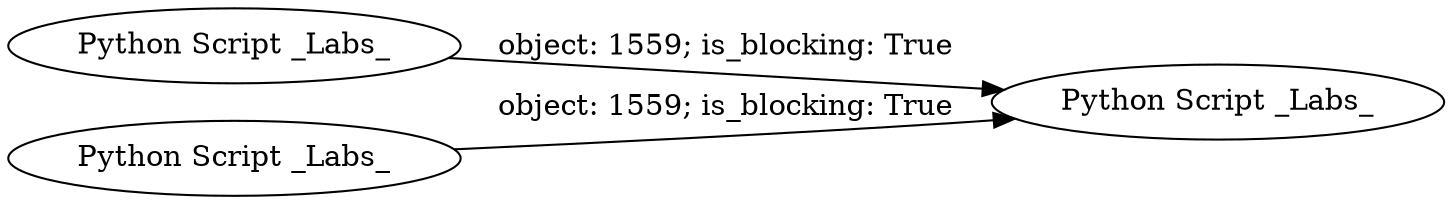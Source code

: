 digraph {
	"1314999520473041703_1" [label="Python Script _Labs_"]
	"1314999520473041703_3" [label="Python Script _Labs_"]
	"1314999520473041703_2" [label="Python Script _Labs_"]
	"1314999520473041703_2" -> "1314999520473041703_3" [label="object: 1559; is_blocking: True"]
	"1314999520473041703_1" -> "1314999520473041703_3" [label="object: 1559; is_blocking: True"]
	rankdir=LR
}

